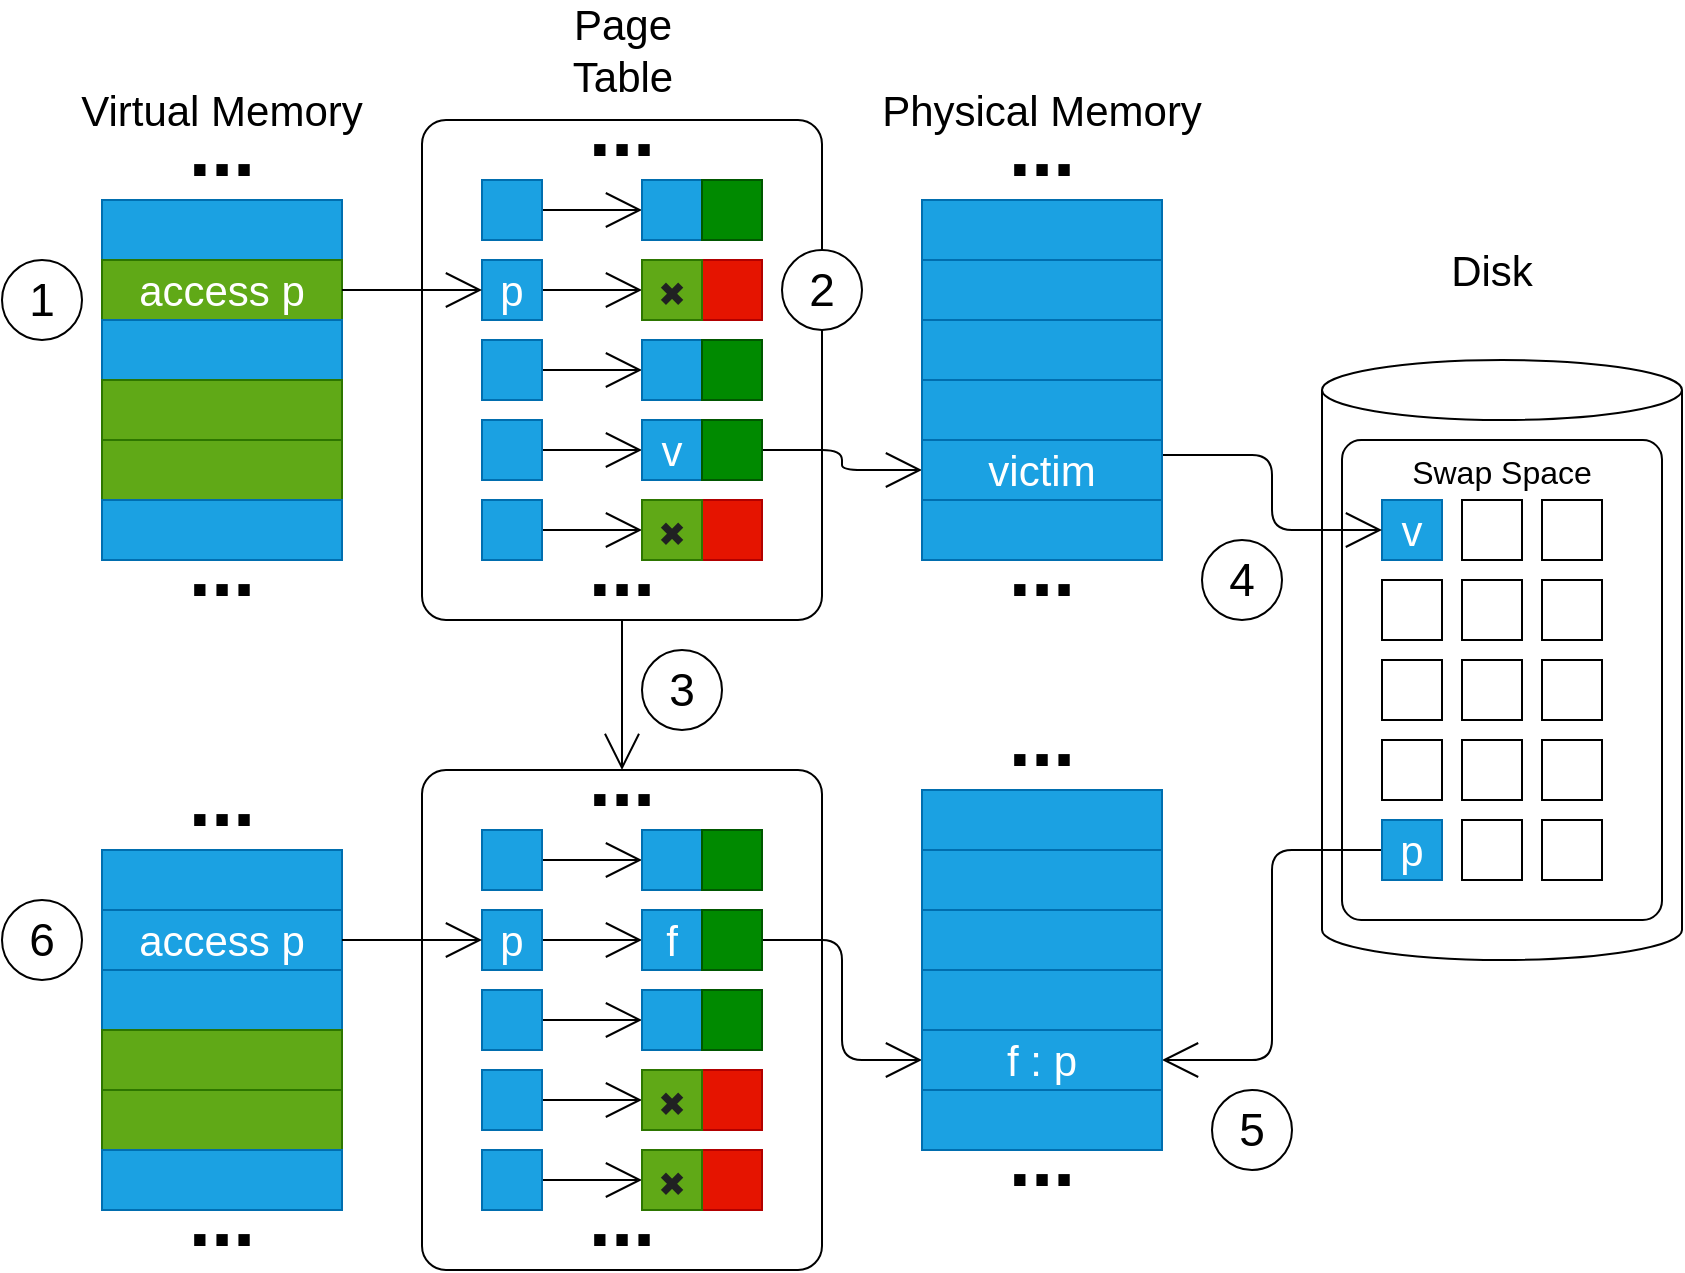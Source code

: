 <mxfile>
    <diagram id="y-rfhcafRujgvUimB4OF" name="Page-1">
        <mxGraphModel dx="986" dy="1470" grid="1" gridSize="10" guides="1" tooltips="1" connect="1" arrows="1" fold="1" page="1" pageScale="1" pageWidth="850" pageHeight="1100" math="0" shadow="0">
            <root>
                <mxCell id="0"/>
                <mxCell id="1" parent="0"/>
                <mxCell id="8" value="" style="shape=cylinder3;whiteSpace=wrap;html=1;boundedLbl=1;backgroundOutline=1;size=15;" vertex="1" parent="1">
                    <mxGeometry x="670" y="190" width="180" height="300" as="geometry"/>
                </mxCell>
                <mxCell id="161" value="Swap Space" style="rounded=1;whiteSpace=wrap;html=1;fontSize=16;verticalAlign=top;arcSize=6;" vertex="1" parent="1">
                    <mxGeometry x="680" y="230" width="160" height="240" as="geometry"/>
                </mxCell>
                <mxCell id="47" value="" style="rounded=1;whiteSpace=wrap;html=1;fontSize=40;verticalAlign=bottom;arcSize=6;" vertex="1" parent="1">
                    <mxGeometry x="220" y="70" width="200" height="250" as="geometry"/>
                </mxCell>
                <mxCell id="9" value="v" style="rounded=0;whiteSpace=wrap;html=1;fillColor=#1ba1e2;strokeColor=#006EAF;fontColor=#ffffff;fontSize=21;" vertex="1" parent="1">
                    <mxGeometry x="700" y="260" width="30" height="30" as="geometry"/>
                </mxCell>
                <mxCell id="147" style="edgeStyle=orthogonalEdgeStyle;html=1;exitX=0;exitY=0.5;exitDx=0;exitDy=0;entryX=1;entryY=0.5;entryDx=0;entryDy=0;fontSize=21;endArrow=open;endFill=0;endSize=16;" edge="1" parent="1" source="10" target="142">
                    <mxGeometry relative="1" as="geometry">
                        <mxPoint x="700" y="450" as="sourcePoint"/>
                        <Array as="points">
                            <mxPoint x="645" y="435"/>
                            <mxPoint x="645" y="540"/>
                        </Array>
                    </mxGeometry>
                </mxCell>
                <mxCell id="10" value="p" style="rounded=0;whiteSpace=wrap;html=1;fillColor=#1ba1e2;strokeColor=#006EAF;fontColor=#ffffff;fontSize=21;" vertex="1" parent="1">
                    <mxGeometry x="700" y="420" width="30" height="30" as="geometry"/>
                </mxCell>
                <mxCell id="11" style="edgeStyle=orthogonalEdgeStyle;html=1;exitX=1;exitY=0.25;exitDx=0;exitDy=0;entryX=0;entryY=0.5;entryDx=0;entryDy=0;endArrow=open;endFill=0;endSize=16;" edge="1" parent="1" source="77" target="9">
                    <mxGeometry relative="1" as="geometry">
                        <mxPoint x="600" y="177.5" as="sourcePoint"/>
                    </mxGeometry>
                </mxCell>
                <mxCell id="14" value="" style="rounded=0;whiteSpace=wrap;html=1;fillColor=#1ba1e2;strokeColor=#006EAF;fontColor=#ffffff;" vertex="1" parent="1">
                    <mxGeometry x="60" y="110" width="120" height="30" as="geometry"/>
                </mxCell>
                <mxCell id="15" value="access p" style="rounded=0;whiteSpace=wrap;html=1;fillColor=#60a917;strokeColor=#2D7600;fontColor=#ffffff;fontSize=21;" vertex="1" parent="1">
                    <mxGeometry x="60" y="140" width="120" height="30" as="geometry"/>
                </mxCell>
                <mxCell id="16" value="" style="rounded=0;whiteSpace=wrap;html=1;fillColor=#1ba1e2;strokeColor=#006EAF;fontColor=#ffffff;" vertex="1" parent="1">
                    <mxGeometry x="60" y="170" width="120" height="30" as="geometry"/>
                </mxCell>
                <mxCell id="17" value="" style="rounded=0;whiteSpace=wrap;html=1;fillColor=#60a917;strokeColor=#2D7600;fontColor=#ffffff;" vertex="1" parent="1">
                    <mxGeometry x="60" y="200" width="120" height="30" as="geometry"/>
                </mxCell>
                <mxCell id="18" value="" style="rounded=0;whiteSpace=wrap;html=1;fillColor=#60a917;strokeColor=#2D7600;fontColor=#ffffff;" vertex="1" parent="1">
                    <mxGeometry x="60" y="230" width="120" height="30" as="geometry"/>
                </mxCell>
                <mxCell id="19" value="" style="rounded=0;whiteSpace=wrap;html=1;fillColor=#1ba1e2;strokeColor=#006EAF;fontColor=#ffffff;" vertex="1" parent="1">
                    <mxGeometry x="60" y="260" width="120" height="30" as="geometry"/>
                </mxCell>
                <mxCell id="44" value="Page Table" style="text;html=1;strokeColor=none;fillColor=none;align=center;verticalAlign=middle;whiteSpace=wrap;rounded=0;fontSize=21;" vertex="1" parent="1">
                    <mxGeometry x="283.75" y="10" width="72.5" height="50" as="geometry"/>
                </mxCell>
                <mxCell id="52" style="edgeStyle=orthogonalEdgeStyle;html=1;exitX=1;exitY=0.5;exitDx=0;exitDy=0;entryX=0;entryY=0.5;entryDx=0;entryDy=0;endArrow=open;endFill=0;endSize=16;" edge="1" parent="1" source="48" target="50">
                    <mxGeometry relative="1" as="geometry"/>
                </mxCell>
                <mxCell id="48" value="" style="rounded=0;whiteSpace=wrap;html=1;fontSize=21;verticalAlign=bottom;fillColor=#1ba1e2;strokeColor=#006EAF;fontColor=#ffffff;" vertex="1" parent="1">
                    <mxGeometry x="250" y="100" width="30" height="30" as="geometry"/>
                </mxCell>
                <mxCell id="49" value="..." style="text;html=1;strokeColor=none;fillColor=none;align=center;verticalAlign=bottom;whiteSpace=wrap;rounded=0;fontSize=40;fontStyle=1" vertex="1" parent="1">
                    <mxGeometry x="290" y="70" width="60" height="30" as="geometry"/>
                </mxCell>
                <mxCell id="50" value="" style="rounded=0;whiteSpace=wrap;html=1;fontSize=21;verticalAlign=bottom;fillColor=#1ba1e2;strokeColor=#006EAF;fontColor=#ffffff;" vertex="1" parent="1">
                    <mxGeometry x="330" y="100" width="30" height="30" as="geometry"/>
                </mxCell>
                <mxCell id="51" value="" style="rounded=0;whiteSpace=wrap;html=1;fontSize=21;verticalAlign=bottom;fillColor=#008a00;strokeColor=#005700;fontColor=#ffffff;" vertex="1" parent="1">
                    <mxGeometry x="360" y="100" width="30" height="30" as="geometry"/>
                </mxCell>
                <mxCell id="53" style="edgeStyle=orthogonalEdgeStyle;html=1;exitX=1;exitY=0.5;exitDx=0;exitDy=0;entryX=0;entryY=0.5;entryDx=0;entryDy=0;endArrow=open;endFill=0;endSize=16;" edge="1" parent="1" source="54">
                    <mxGeometry relative="1" as="geometry">
                        <mxPoint x="330" y="155" as="targetPoint"/>
                    </mxGeometry>
                </mxCell>
                <mxCell id="54" value="p" style="rounded=0;whiteSpace=wrap;html=1;fontSize=21;verticalAlign=bottom;fillColor=#1ba1e2;strokeColor=#006EAF;fontColor=#ffffff;" vertex="1" parent="1">
                    <mxGeometry x="250" y="140" width="30" height="30" as="geometry"/>
                </mxCell>
                <mxCell id="56" value="" style="rounded=0;whiteSpace=wrap;html=1;fontSize=21;verticalAlign=bottom;fillColor=#e51400;strokeColor=#B20000;fontColor=#ffffff;" vertex="1" parent="1">
                    <mxGeometry x="360" y="140" width="30" height="30" as="geometry"/>
                </mxCell>
                <mxCell id="57" style="edgeStyle=orthogonalEdgeStyle;html=1;exitX=1;exitY=0.5;exitDx=0;exitDy=0;entryX=0;entryY=0.5;entryDx=0;entryDy=0;endArrow=open;endFill=0;endSize=16;" edge="1" parent="1" source="58">
                    <mxGeometry relative="1" as="geometry">
                        <mxPoint x="330.0" y="275" as="targetPoint"/>
                    </mxGeometry>
                </mxCell>
                <mxCell id="58" value="" style="rounded=0;whiteSpace=wrap;html=1;fontSize=21;verticalAlign=bottom;fillColor=#1ba1e2;strokeColor=#006EAF;fontColor=#ffffff;" vertex="1" parent="1">
                    <mxGeometry x="250" y="260" width="30" height="30" as="geometry"/>
                </mxCell>
                <mxCell id="60" value="" style="rounded=0;whiteSpace=wrap;html=1;fontSize=21;verticalAlign=bottom;fillColor=#e51400;strokeColor=#B20000;fontColor=#ffffff;" vertex="1" parent="1">
                    <mxGeometry x="360" y="260" width="30" height="30" as="geometry"/>
                </mxCell>
                <mxCell id="61" style="edgeStyle=orthogonalEdgeStyle;html=1;exitX=1;exitY=0.5;exitDx=0;exitDy=0;entryX=0;entryY=0.5;entryDx=0;entryDy=0;endArrow=open;endFill=0;endSize=16;" edge="1" parent="1" source="62" target="63">
                    <mxGeometry relative="1" as="geometry"/>
                </mxCell>
                <mxCell id="62" value="" style="rounded=0;whiteSpace=wrap;html=1;fontSize=21;verticalAlign=bottom;fillColor=#1ba1e2;strokeColor=#006EAF;fontColor=#ffffff;" vertex="1" parent="1">
                    <mxGeometry x="250" y="220" width="30" height="30" as="geometry"/>
                </mxCell>
                <mxCell id="63" value="v" style="rounded=0;whiteSpace=wrap;html=1;fontSize=21;verticalAlign=bottom;fillColor=#1ba1e2;strokeColor=#006EAF;fontColor=#ffffff;" vertex="1" parent="1">
                    <mxGeometry x="330" y="220" width="30" height="30" as="geometry"/>
                </mxCell>
                <mxCell id="106" style="edgeStyle=orthogonalEdgeStyle;html=1;exitX=1;exitY=0.5;exitDx=0;exitDy=0;entryX=0;entryY=0.5;entryDx=0;entryDy=0;fontSize=21;endArrow=open;endFill=0;endSize=16;" edge="1" parent="1" source="64" target="77">
                    <mxGeometry relative="1" as="geometry"/>
                </mxCell>
                <mxCell id="64" value="" style="rounded=0;whiteSpace=wrap;html=1;fontSize=21;verticalAlign=bottom;fillColor=#008a00;strokeColor=#005700;fontColor=#ffffff;" vertex="1" parent="1">
                    <mxGeometry x="360" y="220" width="30" height="30" as="geometry"/>
                </mxCell>
                <mxCell id="65" style="edgeStyle=orthogonalEdgeStyle;html=1;exitX=1;exitY=0.5;exitDx=0;exitDy=0;entryX=0;entryY=0.5;entryDx=0;entryDy=0;endArrow=open;endFill=0;endSize=16;" edge="1" parent="1" source="66" target="67">
                    <mxGeometry relative="1" as="geometry"/>
                </mxCell>
                <mxCell id="66" value="" style="rounded=0;whiteSpace=wrap;html=1;fontSize=21;verticalAlign=bottom;fillColor=#1ba1e2;strokeColor=#006EAF;fontColor=#ffffff;" vertex="1" parent="1">
                    <mxGeometry x="250" y="180" width="30" height="30" as="geometry"/>
                </mxCell>
                <mxCell id="67" value="" style="rounded=0;whiteSpace=wrap;html=1;fontSize=21;verticalAlign=bottom;fillColor=#1ba1e2;strokeColor=#006EAF;fontColor=#ffffff;" vertex="1" parent="1">
                    <mxGeometry x="330" y="180" width="30" height="30" as="geometry"/>
                </mxCell>
                <mxCell id="68" value="" style="rounded=0;whiteSpace=wrap;html=1;fontSize=21;verticalAlign=bottom;fillColor=#008a00;strokeColor=#005700;fontColor=#ffffff;" vertex="1" parent="1">
                    <mxGeometry x="360" y="180" width="30" height="30" as="geometry"/>
                </mxCell>
                <mxCell id="132" style="edgeStyle=orthogonalEdgeStyle;html=1;exitX=0.5;exitY=1;exitDx=0;exitDy=0;entryX=0.5;entryY=0;entryDx=0;entryDy=0;fontSize=21;endArrow=open;endFill=0;endSize=16;" edge="1" parent="1" source="43" target="112">
                    <mxGeometry relative="1" as="geometry"/>
                </mxCell>
                <mxCell id="43" value="..." style="text;html=1;strokeColor=none;fillColor=none;align=center;verticalAlign=bottom;whiteSpace=wrap;rounded=0;fontSize=40;fontStyle=1" vertex="1" parent="1">
                    <mxGeometry x="290" y="290" width="60" height="30" as="geometry"/>
                </mxCell>
                <mxCell id="70" style="edgeStyle=orthogonalEdgeStyle;html=1;exitX=1;exitY=0.5;exitDx=0;exitDy=0;entryX=0;entryY=0.5;entryDx=0;entryDy=0;endArrow=open;endFill=0;endSize=16;" edge="1" parent="1" source="15" target="54">
                    <mxGeometry relative="1" as="geometry"/>
                </mxCell>
                <mxCell id="71" value="..." style="text;html=1;strokeColor=none;fillColor=none;align=center;verticalAlign=bottom;whiteSpace=wrap;rounded=0;fontSize=40;fontStyle=1" vertex="1" parent="1">
                    <mxGeometry x="90" y="80" width="60" height="30" as="geometry"/>
                </mxCell>
                <mxCell id="72" value="..." style="text;html=1;strokeColor=none;fillColor=none;align=center;verticalAlign=bottom;whiteSpace=wrap;rounded=0;fontSize=40;fontStyle=1" vertex="1" parent="1">
                    <mxGeometry x="90" y="290" width="60" height="30" as="geometry"/>
                </mxCell>
                <mxCell id="73" value="" style="rounded=0;whiteSpace=wrap;html=1;fillColor=#1ba1e2;strokeColor=#006EAF;fontColor=#ffffff;" vertex="1" parent="1">
                    <mxGeometry x="470" y="110" width="120" height="30" as="geometry"/>
                </mxCell>
                <mxCell id="74" value="" style="rounded=0;whiteSpace=wrap;html=1;fillColor=#1ba1e2;strokeColor=#006EAF;fontColor=#ffffff;fontSize=21;" vertex="1" parent="1">
                    <mxGeometry x="470" y="140" width="120" height="30" as="geometry"/>
                </mxCell>
                <mxCell id="75" value="" style="rounded=0;whiteSpace=wrap;html=1;fillColor=#1ba1e2;strokeColor=#006EAF;fontColor=#ffffff;" vertex="1" parent="1">
                    <mxGeometry x="470" y="170" width="120" height="30" as="geometry"/>
                </mxCell>
                <mxCell id="76" value="" style="rounded=0;whiteSpace=wrap;html=1;fillColor=#1ba1e2;strokeColor=#006EAF;fontColor=#ffffff;" vertex="1" parent="1">
                    <mxGeometry x="470" y="200" width="120" height="30" as="geometry"/>
                </mxCell>
                <mxCell id="77" value="&lt;font style=&quot;font-size: 21px&quot;&gt;victim&lt;/font&gt;" style="rounded=0;whiteSpace=wrap;html=1;fillColor=#1ba1e2;strokeColor=#006EAF;fontColor=#ffffff;" vertex="1" parent="1">
                    <mxGeometry x="470" y="230" width="120" height="30" as="geometry"/>
                </mxCell>
                <mxCell id="78" value="" style="rounded=0;whiteSpace=wrap;html=1;fillColor=#1ba1e2;strokeColor=#006EAF;fontColor=#ffffff;" vertex="1" parent="1">
                    <mxGeometry x="470" y="260" width="120" height="30" as="geometry"/>
                </mxCell>
                <mxCell id="79" value="..." style="text;html=1;strokeColor=none;fillColor=none;align=center;verticalAlign=bottom;whiteSpace=wrap;rounded=0;fontSize=40;fontStyle=1" vertex="1" parent="1">
                    <mxGeometry x="500" y="80" width="60" height="30" as="geometry"/>
                </mxCell>
                <mxCell id="80" value="..." style="text;html=1;strokeColor=none;fillColor=none;align=center;verticalAlign=bottom;whiteSpace=wrap;rounded=0;fontSize=40;fontStyle=1" vertex="1" parent="1">
                    <mxGeometry x="500" y="290" width="60" height="30" as="geometry"/>
                </mxCell>
                <mxCell id="107" value="&lt;span style=&quot;color: rgb(32, 33, 34); font-family: sans-serif; font-size: 16.8px;&quot;&gt;✖&lt;/span&gt;" style="rounded=0;whiteSpace=wrap;html=1;fontSize=21;verticalAlign=bottom;fillColor=#60a917;strokeColor=#2D7600;fontColor=#ffffff;" vertex="1" parent="1">
                    <mxGeometry x="330" y="140" width="30" height="30" as="geometry"/>
                </mxCell>
                <mxCell id="108" value="&lt;span style=&quot;color: rgb(32, 33, 34); font-family: sans-serif; font-size: 16.8px;&quot;&gt;✖&lt;/span&gt;" style="rounded=0;whiteSpace=wrap;html=1;fontSize=21;verticalAlign=bottom;fillColor=#60a917;strokeColor=#2D7600;fontColor=#ffffff;" vertex="1" parent="1">
                    <mxGeometry x="330" y="260" width="30" height="30" as="geometry"/>
                </mxCell>
                <mxCell id="109" value="" style="rounded=1;whiteSpace=wrap;html=1;fontSize=40;verticalAlign=bottom;arcSize=6;" vertex="1" parent="1">
                    <mxGeometry x="220" y="395" width="200" height="250" as="geometry"/>
                </mxCell>
                <mxCell id="110" style="edgeStyle=orthogonalEdgeStyle;html=1;exitX=1;exitY=0.5;exitDx=0;exitDy=0;entryX=0;entryY=0.5;entryDx=0;entryDy=0;endArrow=open;endFill=0;endSize=16;" edge="1" parent="1" source="111" target="113">
                    <mxGeometry relative="1" as="geometry"/>
                </mxCell>
                <mxCell id="111" value="" style="rounded=0;whiteSpace=wrap;html=1;fontSize=21;verticalAlign=bottom;fillColor=#1ba1e2;strokeColor=#006EAF;fontColor=#ffffff;" vertex="1" parent="1">
                    <mxGeometry x="250" y="425" width="30" height="30" as="geometry"/>
                </mxCell>
                <mxCell id="112" value="..." style="text;html=1;strokeColor=none;fillColor=none;align=center;verticalAlign=bottom;whiteSpace=wrap;rounded=0;fontSize=40;fontStyle=1" vertex="1" parent="1">
                    <mxGeometry x="290" y="395" width="60" height="30" as="geometry"/>
                </mxCell>
                <mxCell id="113" value="" style="rounded=0;whiteSpace=wrap;html=1;fontSize=21;verticalAlign=bottom;fillColor=#1ba1e2;strokeColor=#006EAF;fontColor=#ffffff;" vertex="1" parent="1">
                    <mxGeometry x="330" y="425" width="30" height="30" as="geometry"/>
                </mxCell>
                <mxCell id="114" value="" style="rounded=0;whiteSpace=wrap;html=1;fontSize=21;verticalAlign=bottom;fillColor=#008a00;strokeColor=#005700;fontColor=#ffffff;" vertex="1" parent="1">
                    <mxGeometry x="360" y="425" width="30" height="30" as="geometry"/>
                </mxCell>
                <mxCell id="115" style="edgeStyle=orthogonalEdgeStyle;html=1;exitX=1;exitY=0.5;exitDx=0;exitDy=0;entryX=0;entryY=0.5;entryDx=0;entryDy=0;endArrow=open;endFill=0;endSize=16;" edge="1" parent="1" source="116">
                    <mxGeometry relative="1" as="geometry">
                        <mxPoint x="330.0" y="480" as="targetPoint"/>
                    </mxGeometry>
                </mxCell>
                <mxCell id="116" value="p" style="rounded=0;whiteSpace=wrap;html=1;fontSize=21;verticalAlign=bottom;fillColor=#1ba1e2;strokeColor=#006EAF;fontColor=#ffffff;" vertex="1" parent="1">
                    <mxGeometry x="250" y="465" width="30" height="30" as="geometry"/>
                </mxCell>
                <mxCell id="118" style="edgeStyle=orthogonalEdgeStyle;html=1;exitX=1;exitY=0.5;exitDx=0;exitDy=0;entryX=0;entryY=0.5;entryDx=0;entryDy=0;endArrow=open;endFill=0;endSize=16;" edge="1" parent="1" source="119">
                    <mxGeometry relative="1" as="geometry">
                        <mxPoint x="330.0" y="600" as="targetPoint"/>
                    </mxGeometry>
                </mxCell>
                <mxCell id="119" value="" style="rounded=0;whiteSpace=wrap;html=1;fontSize=21;verticalAlign=bottom;fillColor=#1ba1e2;strokeColor=#006EAF;fontColor=#ffffff;" vertex="1" parent="1">
                    <mxGeometry x="250" y="585" width="30" height="30" as="geometry"/>
                </mxCell>
                <mxCell id="120" value="" style="rounded=0;whiteSpace=wrap;html=1;fontSize=21;verticalAlign=bottom;fillColor=#e51400;strokeColor=#B20000;fontColor=#ffffff;" vertex="1" parent="1">
                    <mxGeometry x="360" y="585" width="30" height="30" as="geometry"/>
                </mxCell>
                <mxCell id="121" style="edgeStyle=orthogonalEdgeStyle;html=1;exitX=1;exitY=0.5;exitDx=0;exitDy=0;entryX=0;entryY=0.5;entryDx=0;entryDy=0;endArrow=open;endFill=0;endSize=16;" edge="1" parent="1" source="122">
                    <mxGeometry relative="1" as="geometry">
                        <mxPoint x="330" y="560" as="targetPoint"/>
                    </mxGeometry>
                </mxCell>
                <mxCell id="122" value="" style="rounded=0;whiteSpace=wrap;html=1;fontSize=21;verticalAlign=bottom;fillColor=#1ba1e2;strokeColor=#006EAF;fontColor=#ffffff;" vertex="1" parent="1">
                    <mxGeometry x="250" y="545" width="30" height="30" as="geometry"/>
                </mxCell>
                <mxCell id="125" style="edgeStyle=orthogonalEdgeStyle;html=1;exitX=1;exitY=0.5;exitDx=0;exitDy=0;entryX=0;entryY=0.5;entryDx=0;entryDy=0;endArrow=open;endFill=0;endSize=16;" edge="1" parent="1" source="126" target="127">
                    <mxGeometry relative="1" as="geometry"/>
                </mxCell>
                <mxCell id="126" value="" style="rounded=0;whiteSpace=wrap;html=1;fontSize=21;verticalAlign=bottom;fillColor=#1ba1e2;strokeColor=#006EAF;fontColor=#ffffff;" vertex="1" parent="1">
                    <mxGeometry x="250" y="505" width="30" height="30" as="geometry"/>
                </mxCell>
                <mxCell id="127" value="" style="rounded=0;whiteSpace=wrap;html=1;fontSize=21;verticalAlign=bottom;fillColor=#1ba1e2;strokeColor=#006EAF;fontColor=#ffffff;" vertex="1" parent="1">
                    <mxGeometry x="330" y="505" width="30" height="30" as="geometry"/>
                </mxCell>
                <mxCell id="128" value="" style="rounded=0;whiteSpace=wrap;html=1;fontSize=21;verticalAlign=bottom;fillColor=#008a00;strokeColor=#005700;fontColor=#ffffff;" vertex="1" parent="1">
                    <mxGeometry x="360" y="505" width="30" height="30" as="geometry"/>
                </mxCell>
                <mxCell id="129" value="..." style="text;html=1;strokeColor=none;fillColor=none;align=center;verticalAlign=bottom;whiteSpace=wrap;rounded=0;fontSize=40;fontStyle=1" vertex="1" parent="1">
                    <mxGeometry x="290" y="615" width="60" height="30" as="geometry"/>
                </mxCell>
                <mxCell id="131" value="&lt;span style=&quot;color: rgb(32, 33, 34); font-family: sans-serif; font-size: 16.8px;&quot;&gt;✖&lt;/span&gt;" style="rounded=0;whiteSpace=wrap;html=1;fontSize=21;verticalAlign=bottom;fillColor=#60a917;strokeColor=#2D7600;fontColor=#ffffff;" vertex="1" parent="1">
                    <mxGeometry x="330" y="585" width="30" height="30" as="geometry"/>
                </mxCell>
                <mxCell id="134" value="" style="rounded=0;whiteSpace=wrap;html=1;fontSize=21;verticalAlign=bottom;fillColor=#e51400;strokeColor=#B20000;fontColor=#ffffff;" vertex="1" parent="1">
                    <mxGeometry x="360" y="545" width="30" height="30" as="geometry"/>
                </mxCell>
                <mxCell id="135" value="&lt;span style=&quot;color: rgb(32, 33, 34); font-family: sans-serif; font-size: 16.8px;&quot;&gt;✖&lt;/span&gt;" style="rounded=0;whiteSpace=wrap;html=1;fontSize=21;verticalAlign=bottom;fillColor=#60a917;strokeColor=#2D7600;fontColor=#ffffff;" vertex="1" parent="1">
                    <mxGeometry x="330" y="545" width="30" height="30" as="geometry"/>
                </mxCell>
                <mxCell id="136" value="f" style="rounded=0;whiteSpace=wrap;html=1;fontSize=21;verticalAlign=bottom;fillColor=#1ba1e2;strokeColor=#006EAF;fontColor=#ffffff;" vertex="1" parent="1">
                    <mxGeometry x="330" y="465" width="30" height="30" as="geometry"/>
                </mxCell>
                <mxCell id="146" style="edgeStyle=orthogonalEdgeStyle;html=1;exitX=1;exitY=0.5;exitDx=0;exitDy=0;entryX=0;entryY=0.5;entryDx=0;entryDy=0;fontSize=21;endArrow=open;endFill=0;endSize=16;" edge="1" parent="1" source="137" target="142">
                    <mxGeometry relative="1" as="geometry"/>
                </mxCell>
                <mxCell id="137" value="" style="rounded=0;whiteSpace=wrap;html=1;fontSize=21;verticalAlign=bottom;fillColor=#008a00;strokeColor=#005700;fontColor=#ffffff;" vertex="1" parent="1">
                    <mxGeometry x="360" y="465" width="30" height="30" as="geometry"/>
                </mxCell>
                <mxCell id="138" value="" style="rounded=0;whiteSpace=wrap;html=1;fillColor=#1ba1e2;strokeColor=#006EAF;fontColor=#ffffff;" vertex="1" parent="1">
                    <mxGeometry x="470" y="405" width="120" height="30" as="geometry"/>
                </mxCell>
                <mxCell id="139" value="" style="rounded=0;whiteSpace=wrap;html=1;fillColor=#1ba1e2;strokeColor=#006EAF;fontColor=#ffffff;fontSize=21;" vertex="1" parent="1">
                    <mxGeometry x="470" y="435" width="120" height="30" as="geometry"/>
                </mxCell>
                <mxCell id="140" value="" style="rounded=0;whiteSpace=wrap;html=1;fillColor=#1ba1e2;strokeColor=#006EAF;fontColor=#ffffff;" vertex="1" parent="1">
                    <mxGeometry x="470" y="465" width="120" height="30" as="geometry"/>
                </mxCell>
                <mxCell id="141" value="" style="rounded=0;whiteSpace=wrap;html=1;fillColor=#1ba1e2;strokeColor=#006EAF;fontColor=#ffffff;" vertex="1" parent="1">
                    <mxGeometry x="470" y="495" width="120" height="30" as="geometry"/>
                </mxCell>
                <mxCell id="142" value="&lt;span style=&quot;font-size: 21px&quot;&gt;f : p&lt;/span&gt;" style="rounded=0;whiteSpace=wrap;html=1;fillColor=#1ba1e2;strokeColor=#006EAF;fontColor=#ffffff;" vertex="1" parent="1">
                    <mxGeometry x="470" y="525" width="120" height="30" as="geometry"/>
                </mxCell>
                <mxCell id="143" value="" style="rounded=0;whiteSpace=wrap;html=1;fillColor=#1ba1e2;strokeColor=#006EAF;fontColor=#ffffff;" vertex="1" parent="1">
                    <mxGeometry x="470" y="555" width="120" height="30" as="geometry"/>
                </mxCell>
                <mxCell id="144" value="..." style="text;html=1;strokeColor=none;fillColor=none;align=center;verticalAlign=bottom;whiteSpace=wrap;rounded=0;fontSize=40;fontStyle=1" vertex="1" parent="1">
                    <mxGeometry x="500" y="375" width="60" height="30" as="geometry"/>
                </mxCell>
                <mxCell id="145" value="..." style="text;html=1;strokeColor=none;fillColor=none;align=center;verticalAlign=bottom;whiteSpace=wrap;rounded=0;fontSize=40;fontStyle=1" vertex="1" parent="1">
                    <mxGeometry x="500" y="585" width="60" height="30" as="geometry"/>
                </mxCell>
                <mxCell id="148" value="" style="rounded=0;whiteSpace=wrap;html=1;" vertex="1" parent="1">
                    <mxGeometry x="740" y="260" width="30" height="30" as="geometry"/>
                </mxCell>
                <mxCell id="149" value="" style="rounded=0;whiteSpace=wrap;html=1;" vertex="1" parent="1">
                    <mxGeometry x="780" y="260" width="30" height="30" as="geometry"/>
                </mxCell>
                <mxCell id="150" value="" style="rounded=0;whiteSpace=wrap;html=1;" vertex="1" parent="1">
                    <mxGeometry x="700" y="300" width="30" height="30" as="geometry"/>
                </mxCell>
                <mxCell id="151" value="" style="rounded=0;whiteSpace=wrap;html=1;" vertex="1" parent="1">
                    <mxGeometry x="740" y="300" width="30" height="30" as="geometry"/>
                </mxCell>
                <mxCell id="152" value="" style="rounded=0;whiteSpace=wrap;html=1;" vertex="1" parent="1">
                    <mxGeometry x="780" y="300" width="30" height="30" as="geometry"/>
                </mxCell>
                <mxCell id="153" value="" style="rounded=0;whiteSpace=wrap;html=1;" vertex="1" parent="1">
                    <mxGeometry x="700" y="340" width="30" height="30" as="geometry"/>
                </mxCell>
                <mxCell id="154" value="" style="rounded=0;whiteSpace=wrap;html=1;" vertex="1" parent="1">
                    <mxGeometry x="740" y="340" width="30" height="30" as="geometry"/>
                </mxCell>
                <mxCell id="155" value="" style="rounded=0;whiteSpace=wrap;html=1;" vertex="1" parent="1">
                    <mxGeometry x="780" y="340" width="30" height="30" as="geometry"/>
                </mxCell>
                <mxCell id="156" value="" style="rounded=0;whiteSpace=wrap;html=1;" vertex="1" parent="1">
                    <mxGeometry x="700" y="380" width="30" height="30" as="geometry"/>
                </mxCell>
                <mxCell id="157" value="" style="rounded=0;whiteSpace=wrap;html=1;" vertex="1" parent="1">
                    <mxGeometry x="740" y="380" width="30" height="30" as="geometry"/>
                </mxCell>
                <mxCell id="158" value="" style="rounded=0;whiteSpace=wrap;html=1;" vertex="1" parent="1">
                    <mxGeometry x="780" y="380" width="30" height="30" as="geometry"/>
                </mxCell>
                <mxCell id="159" value="" style="rounded=0;whiteSpace=wrap;html=1;" vertex="1" parent="1">
                    <mxGeometry x="740" y="420" width="30" height="30" as="geometry"/>
                </mxCell>
                <mxCell id="160" value="" style="rounded=0;whiteSpace=wrap;html=1;" vertex="1" parent="1">
                    <mxGeometry x="780" y="420" width="30" height="30" as="geometry"/>
                </mxCell>
                <mxCell id="162" value="" style="rounded=0;whiteSpace=wrap;html=1;fillColor=#1ba1e2;strokeColor=#006EAF;fontColor=#ffffff;" vertex="1" parent="1">
                    <mxGeometry x="60" y="435" width="120" height="30" as="geometry"/>
                </mxCell>
                <mxCell id="163" value="access p" style="rounded=0;whiteSpace=wrap;html=1;fillColor=#1ba1e2;strokeColor=#006EAF;fontColor=#ffffff;fontSize=21;" vertex="1" parent="1">
                    <mxGeometry x="60" y="465" width="120" height="30" as="geometry"/>
                </mxCell>
                <mxCell id="164" value="" style="rounded=0;whiteSpace=wrap;html=1;fillColor=#1ba1e2;strokeColor=#006EAF;fontColor=#ffffff;" vertex="1" parent="1">
                    <mxGeometry x="60" y="495" width="120" height="30" as="geometry"/>
                </mxCell>
                <mxCell id="165" value="" style="rounded=0;whiteSpace=wrap;html=1;fillColor=#60a917;strokeColor=#2D7600;fontColor=#ffffff;" vertex="1" parent="1">
                    <mxGeometry x="60" y="525" width="120" height="30" as="geometry"/>
                </mxCell>
                <mxCell id="166" value="" style="rounded=0;whiteSpace=wrap;html=1;fillColor=#60a917;strokeColor=#2D7600;fontColor=#ffffff;" vertex="1" parent="1">
                    <mxGeometry x="60" y="555" width="120" height="30" as="geometry"/>
                </mxCell>
                <mxCell id="167" value="" style="rounded=0;whiteSpace=wrap;html=1;fillColor=#1ba1e2;strokeColor=#006EAF;fontColor=#ffffff;" vertex="1" parent="1">
                    <mxGeometry x="60" y="585" width="120" height="30" as="geometry"/>
                </mxCell>
                <mxCell id="168" style="edgeStyle=orthogonalEdgeStyle;html=1;exitX=1;exitY=0.5;exitDx=0;exitDy=0;entryX=0;entryY=0.5;entryDx=0;entryDy=0;endArrow=open;endFill=0;endSize=16;" edge="1" parent="1" source="163">
                    <mxGeometry relative="1" as="geometry">
                        <mxPoint x="250" y="480" as="targetPoint"/>
                    </mxGeometry>
                </mxCell>
                <mxCell id="169" value="..." style="text;html=1;strokeColor=none;fillColor=none;align=center;verticalAlign=bottom;whiteSpace=wrap;rounded=0;fontSize=40;fontStyle=1" vertex="1" parent="1">
                    <mxGeometry x="90" y="405" width="60" height="30" as="geometry"/>
                </mxCell>
                <mxCell id="170" value="..." style="text;html=1;strokeColor=none;fillColor=none;align=center;verticalAlign=bottom;whiteSpace=wrap;rounded=0;fontSize=40;fontStyle=1" vertex="1" parent="1">
                    <mxGeometry x="90" y="615" width="60" height="30" as="geometry"/>
                </mxCell>
                <mxCell id="171" value="1" style="ellipse;whiteSpace=wrap;html=1;aspect=fixed;fontSize=23;verticalAlign=middle;" vertex="1" parent="1">
                    <mxGeometry x="10" y="140" width="40" height="40" as="geometry"/>
                </mxCell>
                <mxCell id="172" value="2" style="ellipse;whiteSpace=wrap;html=1;aspect=fixed;fontSize=23;verticalAlign=middle;" vertex="1" parent="1">
                    <mxGeometry x="400" y="135" width="40" height="40" as="geometry"/>
                </mxCell>
                <mxCell id="173" value="4" style="ellipse;whiteSpace=wrap;html=1;aspect=fixed;fontSize=23;verticalAlign=middle;" vertex="1" parent="1">
                    <mxGeometry x="610" y="280" width="40" height="40" as="geometry"/>
                </mxCell>
                <mxCell id="174" value="5" style="ellipse;whiteSpace=wrap;html=1;aspect=fixed;fontSize=23;verticalAlign=middle;" vertex="1" parent="1">
                    <mxGeometry x="615" y="555" width="40" height="40" as="geometry"/>
                </mxCell>
                <mxCell id="175" value="3" style="ellipse;whiteSpace=wrap;html=1;aspect=fixed;fontSize=23;verticalAlign=middle;" vertex="1" parent="1">
                    <mxGeometry x="330" y="335" width="40" height="40" as="geometry"/>
                </mxCell>
                <mxCell id="176" value="6" style="ellipse;whiteSpace=wrap;html=1;aspect=fixed;fontSize=23;verticalAlign=middle;" vertex="1" parent="1">
                    <mxGeometry x="10" y="460" width="40" height="40" as="geometry"/>
                </mxCell>
                <mxCell id="177" value="Virtual Memory" style="text;html=1;strokeColor=none;fillColor=none;align=center;verticalAlign=middle;whiteSpace=wrap;rounded=0;fontSize=21;" vertex="1" parent="1">
                    <mxGeometry x="41.88" y="40" width="156.25" height="50" as="geometry"/>
                </mxCell>
                <mxCell id="178" value="Physical Memory" style="text;html=1;strokeColor=none;fillColor=none;align=center;verticalAlign=middle;whiteSpace=wrap;rounded=0;fontSize=21;" vertex="1" parent="1">
                    <mxGeometry x="445.94" y="40" width="168.12" height="50" as="geometry"/>
                </mxCell>
                <mxCell id="179" value="Disk" style="text;html=1;strokeColor=none;fillColor=none;align=center;verticalAlign=middle;whiteSpace=wrap;rounded=0;fontSize=21;" vertex="1" parent="1">
                    <mxGeometry x="670" y="120" width="170" height="50" as="geometry"/>
                </mxCell>
            </root>
        </mxGraphModel>
    </diagram>
</mxfile>